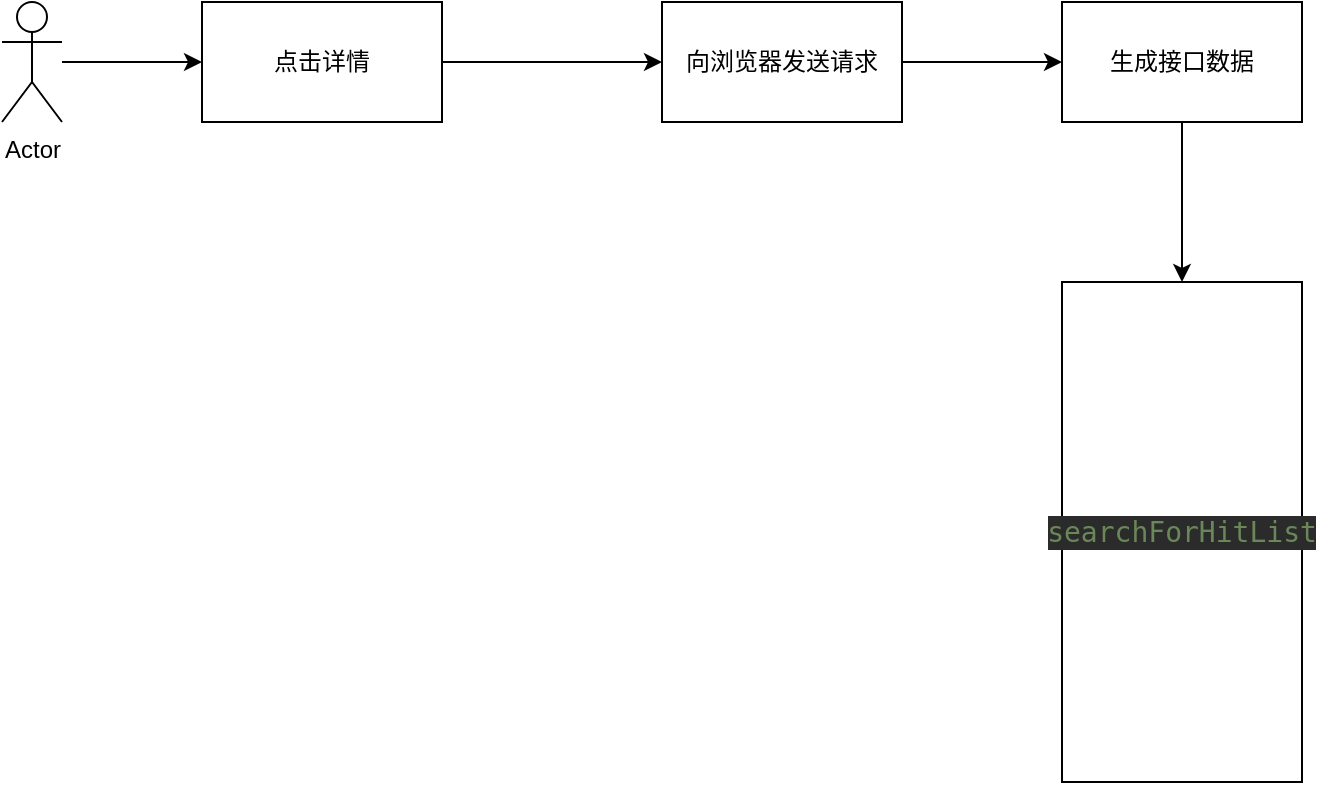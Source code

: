<mxfile version="24.6.4" type="device">
  <diagram name="第 1 页" id="Gq_b4wYUhcRCaMI2V4WU">
    <mxGraphModel dx="1221" dy="618" grid="1" gridSize="10" guides="1" tooltips="1" connect="1" arrows="1" fold="1" page="1" pageScale="1" pageWidth="827" pageHeight="1169" math="0" shadow="0">
      <root>
        <mxCell id="0" />
        <mxCell id="1" parent="0" />
        <mxCell id="WkIeXl-9-3-93o3Da9Hd-3" value="" style="edgeStyle=orthogonalEdgeStyle;rounded=0;orthogonalLoop=1;jettySize=auto;html=1;" edge="1" parent="1" source="WkIeXl-9-3-93o3Da9Hd-1" target="WkIeXl-9-3-93o3Da9Hd-2">
          <mxGeometry relative="1" as="geometry" />
        </mxCell>
        <mxCell id="WkIeXl-9-3-93o3Da9Hd-1" value="Actor" style="shape=umlActor;verticalLabelPosition=bottom;verticalAlign=top;html=1;outlineConnect=0;" vertex="1" parent="1">
          <mxGeometry x="30" y="110" width="30" height="60" as="geometry" />
        </mxCell>
        <mxCell id="WkIeXl-9-3-93o3Da9Hd-5" value="" style="edgeStyle=orthogonalEdgeStyle;rounded=0;orthogonalLoop=1;jettySize=auto;html=1;" edge="1" parent="1" source="WkIeXl-9-3-93o3Da9Hd-2" target="WkIeXl-9-3-93o3Da9Hd-4">
          <mxGeometry relative="1" as="geometry" />
        </mxCell>
        <mxCell id="WkIeXl-9-3-93o3Da9Hd-2" value="点击详情" style="rounded=0;whiteSpace=wrap;html=1;" vertex="1" parent="1">
          <mxGeometry x="130" y="110" width="120" height="60" as="geometry" />
        </mxCell>
        <mxCell id="WkIeXl-9-3-93o3Da9Hd-7" value="" style="edgeStyle=orthogonalEdgeStyle;rounded=0;orthogonalLoop=1;jettySize=auto;html=1;" edge="1" parent="1" source="WkIeXl-9-3-93o3Da9Hd-4" target="WkIeXl-9-3-93o3Da9Hd-6">
          <mxGeometry relative="1" as="geometry" />
        </mxCell>
        <mxCell id="WkIeXl-9-3-93o3Da9Hd-4" value="向浏览器发送请求" style="rounded=0;whiteSpace=wrap;html=1;" vertex="1" parent="1">
          <mxGeometry x="360" y="110" width="120" height="60" as="geometry" />
        </mxCell>
        <mxCell id="WkIeXl-9-3-93o3Da9Hd-9" value="" style="edgeStyle=orthogonalEdgeStyle;rounded=0;orthogonalLoop=1;jettySize=auto;html=1;" edge="1" parent="1" source="WkIeXl-9-3-93o3Da9Hd-6" target="WkIeXl-9-3-93o3Da9Hd-8">
          <mxGeometry relative="1" as="geometry" />
        </mxCell>
        <mxCell id="WkIeXl-9-3-93o3Da9Hd-6" value="生成接口数据" style="whiteSpace=wrap;html=1;rounded=0;" vertex="1" parent="1">
          <mxGeometry x="560" y="110" width="120" height="60" as="geometry" />
        </mxCell>
        <mxCell id="WkIeXl-9-3-93o3Da9Hd-8" value="&lt;div style=&quot;background-color:#2b2b2b;color:#a9b7c6;font-family:&#39;JetBrains Mono&#39;,monospace;font-size:10.5pt;white-space:pre;&quot;&gt;&lt;span style=&quot;color:#6a8759;&quot;&gt;searchForHitList&lt;/span&gt;&lt;/div&gt;" style="whiteSpace=wrap;html=1;rounded=0;" vertex="1" parent="1">
          <mxGeometry x="560" y="250" width="120" height="250" as="geometry" />
        </mxCell>
      </root>
    </mxGraphModel>
  </diagram>
</mxfile>

